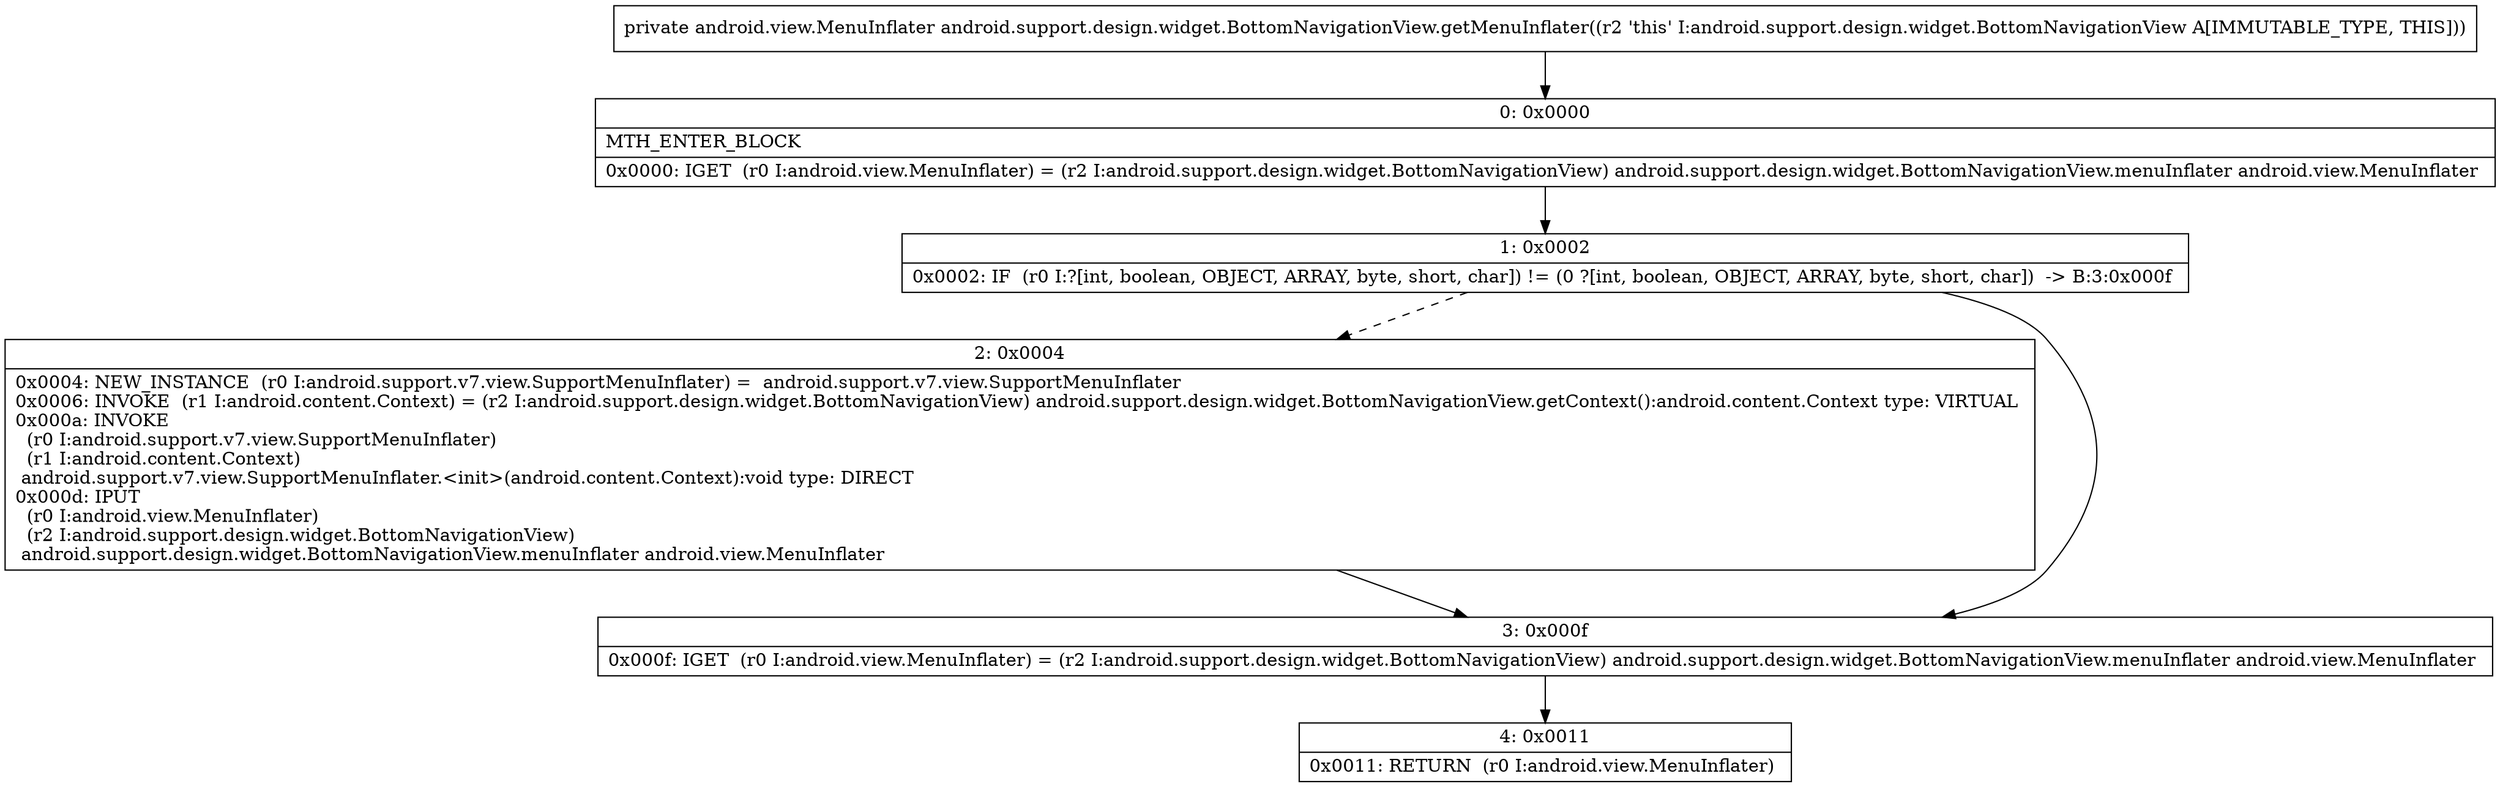 digraph "CFG forandroid.support.design.widget.BottomNavigationView.getMenuInflater()Landroid\/view\/MenuInflater;" {
Node_0 [shape=record,label="{0\:\ 0x0000|MTH_ENTER_BLOCK\l|0x0000: IGET  (r0 I:android.view.MenuInflater) = (r2 I:android.support.design.widget.BottomNavigationView) android.support.design.widget.BottomNavigationView.menuInflater android.view.MenuInflater \l}"];
Node_1 [shape=record,label="{1\:\ 0x0002|0x0002: IF  (r0 I:?[int, boolean, OBJECT, ARRAY, byte, short, char]) != (0 ?[int, boolean, OBJECT, ARRAY, byte, short, char])  \-\> B:3:0x000f \l}"];
Node_2 [shape=record,label="{2\:\ 0x0004|0x0004: NEW_INSTANCE  (r0 I:android.support.v7.view.SupportMenuInflater) =  android.support.v7.view.SupportMenuInflater \l0x0006: INVOKE  (r1 I:android.content.Context) = (r2 I:android.support.design.widget.BottomNavigationView) android.support.design.widget.BottomNavigationView.getContext():android.content.Context type: VIRTUAL \l0x000a: INVOKE  \l  (r0 I:android.support.v7.view.SupportMenuInflater)\l  (r1 I:android.content.Context)\l android.support.v7.view.SupportMenuInflater.\<init\>(android.content.Context):void type: DIRECT \l0x000d: IPUT  \l  (r0 I:android.view.MenuInflater)\l  (r2 I:android.support.design.widget.BottomNavigationView)\l android.support.design.widget.BottomNavigationView.menuInflater android.view.MenuInflater \l}"];
Node_3 [shape=record,label="{3\:\ 0x000f|0x000f: IGET  (r0 I:android.view.MenuInflater) = (r2 I:android.support.design.widget.BottomNavigationView) android.support.design.widget.BottomNavigationView.menuInflater android.view.MenuInflater \l}"];
Node_4 [shape=record,label="{4\:\ 0x0011|0x0011: RETURN  (r0 I:android.view.MenuInflater) \l}"];
MethodNode[shape=record,label="{private android.view.MenuInflater android.support.design.widget.BottomNavigationView.getMenuInflater((r2 'this' I:android.support.design.widget.BottomNavigationView A[IMMUTABLE_TYPE, THIS])) }"];
MethodNode -> Node_0;
Node_0 -> Node_1;
Node_1 -> Node_2[style=dashed];
Node_1 -> Node_3;
Node_2 -> Node_3;
Node_3 -> Node_4;
}


